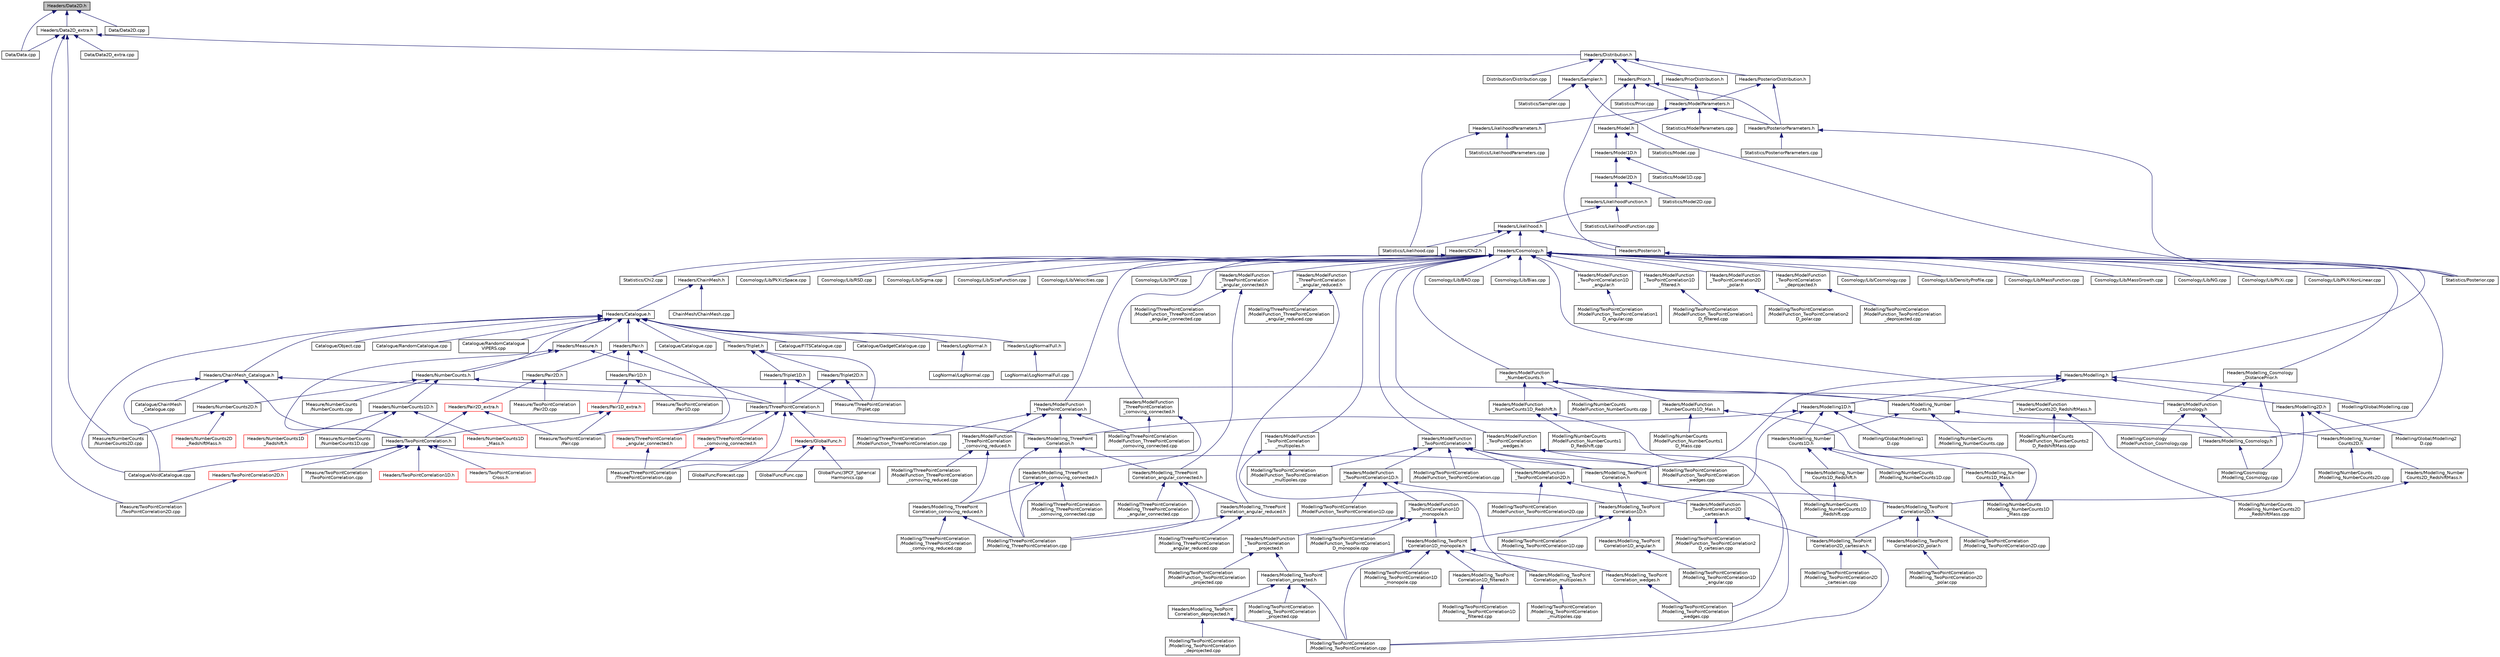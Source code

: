 digraph "Headers/Data2D.h"
{
  edge [fontname="Helvetica",fontsize="10",labelfontname="Helvetica",labelfontsize="10"];
  node [fontname="Helvetica",fontsize="10",shape=record];
  Node35 [label="Headers/Data2D.h",height=0.2,width=0.4,color="black", fillcolor="grey75", style="filled", fontcolor="black"];
  Node35 -> Node36 [dir="back",color="midnightblue",fontsize="10",style="solid",fontname="Helvetica"];
  Node36 [label="Data/Data.cpp",height=0.2,width=0.4,color="black", fillcolor="white", style="filled",URL="$d8/db3/Data_8cpp.html",tooltip="Methods of the class Data. "];
  Node35 -> Node37 [dir="back",color="midnightblue",fontsize="10",style="solid",fontname="Helvetica"];
  Node37 [label="Data/Data2D.cpp",height=0.2,width=0.4,color="black", fillcolor="white", style="filled",URL="$dd/d6b/Data2D_8cpp.html",tooltip="Methods of the class Data2D. "];
  Node35 -> Node38 [dir="back",color="midnightblue",fontsize="10",style="solid",fontname="Helvetica"];
  Node38 [label="Headers/Data2D_extra.h",height=0.2,width=0.4,color="black", fillcolor="white", style="filled",URL="$db/db1/Data2D__extra_8h.html",tooltip="The class Data2D_extra. "];
  Node38 -> Node36 [dir="back",color="midnightblue",fontsize="10",style="solid",fontname="Helvetica"];
  Node38 -> Node39 [dir="back",color="midnightblue",fontsize="10",style="solid",fontname="Helvetica"];
  Node39 [label="Data/Data2D_extra.cpp",height=0.2,width=0.4,color="black", fillcolor="white", style="filled",URL="$df/d8a/Data2D__extra_8cpp.html",tooltip="Methods of the class Data2D_extra. "];
  Node38 -> Node40 [dir="back",color="midnightblue",fontsize="10",style="solid",fontname="Helvetica"];
  Node40 [label="Headers/Distribution.h",height=0.2,width=0.4,color="black", fillcolor="white", style="filled",URL="$d5/d4d/Distribution_8h.html",tooltip="The class Distribution. "];
  Node40 -> Node41 [dir="back",color="midnightblue",fontsize="10",style="solid",fontname="Helvetica"];
  Node41 [label="Distribution/Distribution.cpp",height=0.2,width=0.4,color="black", fillcolor="white", style="filled",URL="$dd/da2/Distribution_8cpp.html",tooltip="Methods of the class Distribution. "];
  Node40 -> Node42 [dir="back",color="midnightblue",fontsize="10",style="solid",fontname="Helvetica"];
  Node42 [label="Headers/Prior.h",height=0.2,width=0.4,color="black", fillcolor="white", style="filled",URL="$d8/de3/Prior_8h.html",tooltip="The class Prior. "];
  Node42 -> Node43 [dir="back",color="midnightblue",fontsize="10",style="solid",fontname="Helvetica"];
  Node43 [label="Headers/ModelParameters.h",height=0.2,width=0.4,color="black", fillcolor="white", style="filled",URL="$dc/d6a/ModelParameters_8h.html",tooltip="The class ModelParameters. "];
  Node43 -> Node44 [dir="back",color="midnightblue",fontsize="10",style="solid",fontname="Helvetica"];
  Node44 [label="Headers/Model.h",height=0.2,width=0.4,color="black", fillcolor="white", style="filled",URL="$d3/d5a/Model_8h.html",tooltip="The class Model. "];
  Node44 -> Node45 [dir="back",color="midnightblue",fontsize="10",style="solid",fontname="Helvetica"];
  Node45 [label="Headers/Model1D.h",height=0.2,width=0.4,color="black", fillcolor="white", style="filled",URL="$d9/d12/Model1D_8h.html",tooltip="The class Model1D. "];
  Node45 -> Node46 [dir="back",color="midnightblue",fontsize="10",style="solid",fontname="Helvetica"];
  Node46 [label="Headers/Model2D.h",height=0.2,width=0.4,color="black", fillcolor="white", style="filled",URL="$d7/de6/Model2D_8h.html",tooltip="The class Model2D. "];
  Node46 -> Node47 [dir="back",color="midnightblue",fontsize="10",style="solid",fontname="Helvetica"];
  Node47 [label="Headers/LikelihoodFunction.h",height=0.2,width=0.4,color="black", fillcolor="white", style="filled",URL="$dd/ded/LikelihoodFunction_8h.html",tooltip="Likelihood function. "];
  Node47 -> Node48 [dir="back",color="midnightblue",fontsize="10",style="solid",fontname="Helvetica"];
  Node48 [label="Headers/Likelihood.h",height=0.2,width=0.4,color="black", fillcolor="white", style="filled",URL="$db/dd8/Likelihood_8h.html",tooltip="The class Likelihood. "];
  Node48 -> Node49 [dir="back",color="midnightblue",fontsize="10",style="solid",fontname="Helvetica"];
  Node49 [label="Headers/Cosmology.h",height=0.2,width=0.4,color="black", fillcolor="white", style="filled",URL="$da/dd2/Cosmology_8h.html",tooltip="The class Cosmology. "];
  Node49 -> Node50 [dir="back",color="midnightblue",fontsize="10",style="solid",fontname="Helvetica"];
  Node50 [label="Cosmology/Lib/3PCF.cpp",height=0.2,width=0.4,color="black", fillcolor="white", style="filled",URL="$d4/d2d/3PCF_8cpp.html",tooltip="Methods of the class Cosmology used to model two-point statistics. "];
  Node49 -> Node51 [dir="back",color="midnightblue",fontsize="10",style="solid",fontname="Helvetica"];
  Node51 [label="Cosmology/Lib/BAO.cpp",height=0.2,width=0.4,color="black", fillcolor="white", style="filled",URL="$de/d2d/BAO_8cpp.html",tooltip="Methods of the class Cosmology used to model the BAO. "];
  Node49 -> Node52 [dir="back",color="midnightblue",fontsize="10",style="solid",fontname="Helvetica"];
  Node52 [label="Cosmology/Lib/Bias.cpp",height=0.2,width=0.4,color="black", fillcolor="white", style="filled",URL="$d1/ddc/Bias_8cpp.html",tooltip="Methods of the class Cosmology used to model the bias. "];
  Node49 -> Node53 [dir="back",color="midnightblue",fontsize="10",style="solid",fontname="Helvetica"];
  Node53 [label="Cosmology/Lib/Cosmology.cpp",height=0.2,width=0.4,color="black", fillcolor="white", style="filled",URL="$d1/d67/Cosmology_8cpp.html",tooltip="Generic methods of the class Cosmology. "];
  Node49 -> Node54 [dir="back",color="midnightblue",fontsize="10",style="solid",fontname="Helvetica"];
  Node54 [label="Cosmology/Lib/DensityProfile.cpp",height=0.2,width=0.4,color="black", fillcolor="white", style="filled",URL="$d2/d42/DensityProfile_8cpp.html",tooltip="Methods of the class Cosmology used to model the halo density profile. "];
  Node49 -> Node55 [dir="back",color="midnightblue",fontsize="10",style="solid",fontname="Helvetica"];
  Node55 [label="Cosmology/Lib/MassFunction.cpp",height=0.2,width=0.4,color="black", fillcolor="white", style="filled",URL="$d8/d15/MassFunction_8cpp.html",tooltip="Methods of the class Cosmology used to model the mass function. "];
  Node49 -> Node56 [dir="back",color="midnightblue",fontsize="10",style="solid",fontname="Helvetica"];
  Node56 [label="Cosmology/Lib/MassGrowth.cpp",height=0.2,width=0.4,color="black", fillcolor="white", style="filled",URL="$d5/d53/MassGrowth_8cpp.html",tooltip="Methods of the class Cosmology used to model the cosmic mass accretion history. "];
  Node49 -> Node57 [dir="back",color="midnightblue",fontsize="10",style="solid",fontname="Helvetica"];
  Node57 [label="Cosmology/Lib/NG.cpp",height=0.2,width=0.4,color="black", fillcolor="white", style="filled",URL="$d8/df0/NG_8cpp.html",tooltip="Methods of the class Cosmology for cosmologies with primordial non-Gaussianity. "];
  Node49 -> Node58 [dir="back",color="midnightblue",fontsize="10",style="solid",fontname="Helvetica"];
  Node58 [label="Cosmology/Lib/PkXi.cpp",height=0.2,width=0.4,color="black", fillcolor="white", style="filled",URL="$d1/deb/PkXi_8cpp.html",tooltip="Methods of the class Cosmology used to model two-point statistics. "];
  Node49 -> Node59 [dir="back",color="midnightblue",fontsize="10",style="solid",fontname="Helvetica"];
  Node59 [label="Cosmology/Lib/PkXiNonLinear.cpp",height=0.2,width=0.4,color="black", fillcolor="white", style="filled",URL="$da/db2/PkXiNonLinear_8cpp.html",tooltip="Methods of the class Cosmology used to model two-point statistics. "];
  Node49 -> Node60 [dir="back",color="midnightblue",fontsize="10",style="solid",fontname="Helvetica"];
  Node60 [label="Cosmology/Lib/PkXizSpace.cpp",height=0.2,width=0.4,color="black", fillcolor="white", style="filled",URL="$d6/dc2/PkXizSpace_8cpp.html",tooltip="Methods of the class Cosmology used to model two-point statistics in redshift-space. "];
  Node49 -> Node61 [dir="back",color="midnightblue",fontsize="10",style="solid",fontname="Helvetica"];
  Node61 [label="Cosmology/Lib/RSD.cpp",height=0.2,width=0.4,color="black", fillcolor="white", style="filled",URL="$da/d5e/RSD_8cpp.html",tooltip="Methods of the class Cosmology used to model redshift-space distortions. "];
  Node49 -> Node62 [dir="back",color="midnightblue",fontsize="10",style="solid",fontname="Helvetica"];
  Node62 [label="Cosmology/Lib/Sigma.cpp",height=0.2,width=0.4,color="black", fillcolor="white", style="filled",URL="$d0/dcf/Sigma_8cpp.html",tooltip="Methods of the class Cosmology used to model the amplitude of the matter power spectrum. "];
  Node49 -> Node63 [dir="back",color="midnightblue",fontsize="10",style="solid",fontname="Helvetica"];
  Node63 [label="Cosmology/Lib/SizeFunction.cpp",height=0.2,width=0.4,color="black", fillcolor="white", style="filled",URL="$da/d1b/SizeFunction_8cpp.html",tooltip="Methods of the class Cosmology used to model the mass function. "];
  Node49 -> Node64 [dir="back",color="midnightblue",fontsize="10",style="solid",fontname="Helvetica"];
  Node64 [label="Cosmology/Lib/Velocities.cpp",height=0.2,width=0.4,color="black", fillcolor="white", style="filled",URL="$dc/d5d/Velocities_8cpp.html",tooltip="Methods of the class Cosmology used to model the peculiar velocities. "];
  Node49 -> Node65 [dir="back",color="midnightblue",fontsize="10",style="solid",fontname="Helvetica"];
  Node65 [label="Headers/ChainMesh.h",height=0.2,width=0.4,color="black", fillcolor="white", style="filled",URL="$d9/d73/ChainMesh_8h.html",tooltip="Implementation of the chain-mesh data structure. "];
  Node65 -> Node66 [dir="back",color="midnightblue",fontsize="10",style="solid",fontname="Helvetica"];
  Node66 [label="ChainMesh/ChainMesh.cpp",height=0.2,width=0.4,color="black", fillcolor="white", style="filled",URL="$db/d01/ChainMesh_8cpp.html",tooltip="Methods of the class ChainMesh. "];
  Node65 -> Node67 [dir="back",color="midnightblue",fontsize="10",style="solid",fontname="Helvetica"];
  Node67 [label="Headers/Catalogue.h",height=0.2,width=0.4,color="black", fillcolor="white", style="filled",URL="$d7/d9f/Catalogue_8h.html",tooltip="The class Catalogue. "];
  Node67 -> Node68 [dir="back",color="midnightblue",fontsize="10",style="solid",fontname="Helvetica"];
  Node68 [label="Catalogue/Catalogue.cpp",height=0.2,width=0.4,color="black", fillcolor="white", style="filled",URL="$db/d43/Catalogue_8cpp.html",tooltip="Methods of the class Catalogue. "];
  Node67 -> Node69 [dir="back",color="midnightblue",fontsize="10",style="solid",fontname="Helvetica"];
  Node69 [label="Catalogue/FITSCatalogue.cpp",height=0.2,width=0.4,color="black", fillcolor="white", style="filled",URL="$da/d74/FITSCatalogue_8cpp.html",tooltip="Methods of the class Catalogue to construct catalogues from FITS files. "];
  Node67 -> Node70 [dir="back",color="midnightblue",fontsize="10",style="solid",fontname="Helvetica"];
  Node70 [label="Catalogue/GadgetCatalogue.cpp",height=0.2,width=0.4,color="black", fillcolor="white", style="filled",URL="$da/d46/GadgetCatalogue_8cpp.html",tooltip="Methods of the class Catalogue to construct catalogues. "];
  Node67 -> Node71 [dir="back",color="midnightblue",fontsize="10",style="solid",fontname="Helvetica"];
  Node71 [label="Catalogue/Object.cpp",height=0.2,width=0.4,color="black", fillcolor="white", style="filled",URL="$de/d4f/Object_8cpp.html",tooltip="Methods of the class Object. "];
  Node67 -> Node72 [dir="back",color="midnightblue",fontsize="10",style="solid",fontname="Helvetica"];
  Node72 [label="Catalogue/RandomCatalogue.cpp",height=0.2,width=0.4,color="black", fillcolor="white", style="filled",URL="$d9/dd6/RandomCatalogue_8cpp.html",tooltip="Methods of the class Catalogue to construct random catalogues. "];
  Node67 -> Node73 [dir="back",color="midnightblue",fontsize="10",style="solid",fontname="Helvetica"];
  Node73 [label="Catalogue/RandomCatalogue\lVIPERS.cpp",height=0.2,width=0.4,color="black", fillcolor="white", style="filled",URL="$de/d71/RandomCatalogueVIPERS_8cpp.html",tooltip="Methods of the class Catalogue to construct random catalogues for VIPERS. "];
  Node67 -> Node74 [dir="back",color="midnightblue",fontsize="10",style="solid",fontname="Helvetica"];
  Node74 [label="Catalogue/VoidCatalogue.cpp",height=0.2,width=0.4,color="black", fillcolor="white", style="filled",URL="$db/db6/VoidCatalogue_8cpp.html",tooltip="Methods of the class Catalogue to construct Void catalogues. "];
  Node67 -> Node75 [dir="back",color="midnightblue",fontsize="10",style="solid",fontname="Helvetica"];
  Node75 [label="Headers/ChainMesh_Catalogue.h",height=0.2,width=0.4,color="black", fillcolor="white", style="filled",URL="$dc/d5e/ChainMesh__Catalogue_8h.html",tooltip="Implementation of the chain-mesh data structure. "];
  Node75 -> Node76 [dir="back",color="midnightblue",fontsize="10",style="solid",fontname="Helvetica"];
  Node76 [label="Catalogue/ChainMesh\l_Catalogue.cpp",height=0.2,width=0.4,color="black", fillcolor="white", style="filled",URL="$dc/dde/ChainMesh__Catalogue_8cpp.html",tooltip="Methods of the class ChainMesh_Catalogue. "];
  Node75 -> Node74 [dir="back",color="midnightblue",fontsize="10",style="solid",fontname="Helvetica"];
  Node75 -> Node77 [dir="back",color="midnightblue",fontsize="10",style="solid",fontname="Helvetica"];
  Node77 [label="Headers/ThreePointCorrelation.h",height=0.2,width=0.4,color="black", fillcolor="white", style="filled",URL="$de/d7d/ThreePointCorrelation_8h.html",tooltip="The class ThreePointCorrelation. "];
  Node77 -> Node78 [dir="back",color="midnightblue",fontsize="10",style="solid",fontname="Helvetica"];
  Node78 [label="Headers/GlobalFunc.h",height=0.2,width=0.4,color="red", fillcolor="white", style="filled",URL="$d2/d5c/GlobalFunc_8h.html",tooltip="Generic functions that use one or more classes of the CosmoBolognaLib. "];
  Node78 -> Node79 [dir="back",color="midnightblue",fontsize="10",style="solid",fontname="Helvetica"];
  Node79 [label="GlobalFunc/3PCF_Spherical\lHarmonics.cpp",height=0.2,width=0.4,color="black", fillcolor="white", style="filled",URL="$d7/d70/3PCF__SphericalHarmonics_8cpp.html",tooltip="Temporary function to compute the 3pcf following Slepian, Eisenstein 2015. "];
  Node78 -> Node80 [dir="back",color="midnightblue",fontsize="10",style="solid",fontname="Helvetica"];
  Node80 [label="GlobalFunc/Forecast.cpp",height=0.2,width=0.4,color="black", fillcolor="white", style="filled",URL="$d2/d22/Forecast_8cpp.html",tooltip="Functions to generate mock 2PCF/3PCF signal and provide forecasts. "];
  Node78 -> Node81 [dir="back",color="midnightblue",fontsize="10",style="solid",fontname="Helvetica"];
  Node81 [label="GlobalFunc/Func.cpp",height=0.2,width=0.4,color="black", fillcolor="white", style="filled",URL="$d2/dae/GlobalFunc_2Func_8cpp.html",tooltip="Generic functions that use one or more classes of the CosmoBolognaLib. "];
  Node77 -> Node85 [dir="back",color="midnightblue",fontsize="10",style="solid",fontname="Helvetica"];
  Node85 [label="Headers/Modelling_ThreePoint\lCorrelation.h",height=0.2,width=0.4,color="black", fillcolor="white", style="filled",URL="$d0/dd4/Modelling__ThreePointCorrelation_8h.html",tooltip="The class Modelling_ThreePointCorrelation. "];
  Node85 -> Node86 [dir="back",color="midnightblue",fontsize="10",style="solid",fontname="Helvetica"];
  Node86 [label="Headers/Modelling_ThreePoint\lCorrelation_angular_connected.h",height=0.2,width=0.4,color="black", fillcolor="white", style="filled",URL="$dc/d7c/Modelling__ThreePointCorrelation__angular__connected_8h.html",tooltip="The class Modelling_ThreePointCorrelation_angular_connected. "];
  Node86 -> Node87 [dir="back",color="midnightblue",fontsize="10",style="solid",fontname="Helvetica"];
  Node87 [label="Headers/Modelling_ThreePoint\lCorrelation_angular_reduced.h",height=0.2,width=0.4,color="black", fillcolor="white", style="filled",URL="$d5/d0a/Modelling__ThreePointCorrelation__angular__reduced_8h.html",tooltip="The class Modelling_ThreePointCorrelation_angular_reduced. "];
  Node87 -> Node88 [dir="back",color="midnightblue",fontsize="10",style="solid",fontname="Helvetica"];
  Node88 [label="Modelling/ThreePointCorrelation\l/Modelling_ThreePointCorrelation.cpp",height=0.2,width=0.4,color="black", fillcolor="white", style="filled",URL="$d6/d4c/Modelling__ThreePointCorrelation_8cpp.html",tooltip="Methods of the class Modelling_ThreePointCorrelation, used to model three-point correlation functions..."];
  Node87 -> Node89 [dir="back",color="midnightblue",fontsize="10",style="solid",fontname="Helvetica"];
  Node89 [label="Modelling/ThreePointCorrelation\l/Modelling_ThreePointCorrelation\l_angular_reduced.cpp",height=0.2,width=0.4,color="black", fillcolor="white", style="filled",URL="$d9/d68/Modelling__ThreePointCorrelation__angular__reduced_8cpp.html",tooltip="Methods of the class Modelling_ThreePointCorrelation_angular_reduced. "];
  Node86 -> Node88 [dir="back",color="midnightblue",fontsize="10",style="solid",fontname="Helvetica"];
  Node86 -> Node90 [dir="back",color="midnightblue",fontsize="10",style="solid",fontname="Helvetica"];
  Node90 [label="Modelling/ThreePointCorrelation\l/Modelling_ThreePointCorrelation\l_angular_connected.cpp",height=0.2,width=0.4,color="black", fillcolor="white", style="filled",URL="$d5/d33/Modelling__ThreePointCorrelation__angular__connected_8cpp.html",tooltip="Methods of the class Modelling_ThreePointCorrelation_angular_connected. "];
  Node85 -> Node91 [dir="back",color="midnightblue",fontsize="10",style="solid",fontname="Helvetica"];
  Node91 [label="Headers/Modelling_ThreePoint\lCorrelation_comoving_connected.h",height=0.2,width=0.4,color="black", fillcolor="white", style="filled",URL="$d5/d13/Modelling__ThreePointCorrelation__comoving__connected_8h.html",tooltip="The class Modelling_ThreePointCorrelation_comoving_connected. "];
  Node91 -> Node92 [dir="back",color="midnightblue",fontsize="10",style="solid",fontname="Helvetica"];
  Node92 [label="Headers/Modelling_ThreePoint\lCorrelation_comoving_reduced.h",height=0.2,width=0.4,color="black", fillcolor="white", style="filled",URL="$da/d6c/Modelling__ThreePointCorrelation__comoving__reduced_8h.html",tooltip="The class Modelling_ThreePointCorrelation_comoving_reduced. "];
  Node92 -> Node88 [dir="back",color="midnightblue",fontsize="10",style="solid",fontname="Helvetica"];
  Node92 -> Node93 [dir="back",color="midnightblue",fontsize="10",style="solid",fontname="Helvetica"];
  Node93 [label="Modelling/ThreePointCorrelation\l/Modelling_ThreePointCorrelation\l_comoving_reduced.cpp",height=0.2,width=0.4,color="black", fillcolor="white", style="filled",URL="$df/d6a/Modelling__ThreePointCorrelation__comoving__reduced_8cpp.html",tooltip="Methods of the class Modelling_ThreePointCorrelation_comoving_reduced. "];
  Node91 -> Node88 [dir="back",color="midnightblue",fontsize="10",style="solid",fontname="Helvetica"];
  Node91 -> Node94 [dir="back",color="midnightblue",fontsize="10",style="solid",fontname="Helvetica"];
  Node94 [label="Modelling/ThreePointCorrelation\l/Modelling_ThreePointCorrelation\l_comoving_connected.cpp",height=0.2,width=0.4,color="black", fillcolor="white", style="filled",URL="$df/d0c/Modelling__ThreePointCorrelation__comoving__connected_8cpp.html",tooltip="Methods of the class Modelling_ThreePointCorrelation_comoving_connected. "];
  Node85 -> Node88 [dir="back",color="midnightblue",fontsize="10",style="solid",fontname="Helvetica"];
  Node77 -> Node95 [dir="back",color="midnightblue",fontsize="10",style="solid",fontname="Helvetica"];
  Node95 [label="Headers/ThreePointCorrelation\l_angular_connected.h",height=0.2,width=0.4,color="red", fillcolor="white", style="filled",URL="$d4/dd8/ThreePointCorrelation__angular__connected_8h.html",tooltip="The class ThreePointCorrelation_angular_connected. "];
  Node95 -> Node97 [dir="back",color="midnightblue",fontsize="10",style="solid",fontname="Helvetica"];
  Node97 [label="Measure/ThreePointCorrelation\l/ThreePointCorrelation.cpp",height=0.2,width=0.4,color="black", fillcolor="white", style="filled",URL="$d5/db0/ThreePointCorrelation_8cpp.html",tooltip="Methods of the class ThreePointCorrelation used to measure the three-point correlation function..."];
  Node77 -> Node100 [dir="back",color="midnightblue",fontsize="10",style="solid",fontname="Helvetica"];
  Node100 [label="Headers/ThreePointCorrelation\l_comoving_connected.h",height=0.2,width=0.4,color="red", fillcolor="white", style="filled",URL="$dd/de3/ThreePointCorrelation__comoving__connected_8h.html",tooltip="The class ThreePointCorrelation_comoving_connected. "];
  Node100 -> Node97 [dir="back",color="midnightblue",fontsize="10",style="solid",fontname="Helvetica"];
  Node77 -> Node97 [dir="back",color="midnightblue",fontsize="10",style="solid",fontname="Helvetica"];
  Node75 -> Node104 [dir="back",color="midnightblue",fontsize="10",style="solid",fontname="Helvetica"];
  Node104 [label="Headers/TwoPointCorrelation.h",height=0.2,width=0.4,color="black", fillcolor="white", style="filled",URL="$d0/dd1/TwoPointCorrelation_8h.html",tooltip="The class TwoPointCorrelation. "];
  Node104 -> Node74 [dir="back",color="midnightblue",fontsize="10",style="solid",fontname="Helvetica"];
  Node104 -> Node105 [dir="back",color="midnightblue",fontsize="10",style="solid",fontname="Helvetica"];
  Node105 [label="Headers/Modelling_TwoPoint\lCorrelation.h",height=0.2,width=0.4,color="black", fillcolor="white", style="filled",URL="$df/d38/Modelling__TwoPointCorrelation_8h.html",tooltip="The class Modelling_TwoPointCorrelation. "];
  Node105 -> Node106 [dir="back",color="midnightblue",fontsize="10",style="solid",fontname="Helvetica"];
  Node106 [label="Headers/Modelling_TwoPoint\lCorrelation1D.h",height=0.2,width=0.4,color="black", fillcolor="white", style="filled",URL="$d5/d58/Modelling__TwoPointCorrelation1D_8h.html",tooltip="The class Modelling_TwoPointCorrelation1D. "];
  Node106 -> Node107 [dir="back",color="midnightblue",fontsize="10",style="solid",fontname="Helvetica"];
  Node107 [label="Headers/Modelling_TwoPoint\lCorrelation1D_angular.h",height=0.2,width=0.4,color="black", fillcolor="white", style="filled",URL="$db/dd2/Modelling__TwoPointCorrelation1D__angular_8h.html",tooltip="The class Modelling_TwoPointCorrelation1D_angular. "];
  Node107 -> Node108 [dir="back",color="midnightblue",fontsize="10",style="solid",fontname="Helvetica"];
  Node108 [label="Modelling/TwoPointCorrelation\l/Modelling_TwoPointCorrelation1D\l_angular.cpp",height=0.2,width=0.4,color="black", fillcolor="white", style="filled",URL="$dc/dbe/Modelling__TwoPointCorrelation1D__angular_8cpp.html",tooltip="Methods of the class Modelling_TwoPointCorrelation1D_angular. "];
  Node106 -> Node109 [dir="back",color="midnightblue",fontsize="10",style="solid",fontname="Helvetica"];
  Node109 [label="Headers/Modelling_TwoPoint\lCorrelation1D_monopole.h",height=0.2,width=0.4,color="black", fillcolor="white", style="filled",URL="$d2/d89/Modelling__TwoPointCorrelation1D__monopole_8h.html",tooltip="The class Modelling_TwoPointCorrelation1D_monopole. "];
  Node109 -> Node110 [dir="back",color="midnightblue",fontsize="10",style="solid",fontname="Helvetica"];
  Node110 [label="Headers/Modelling_TwoPoint\lCorrelation1D_filtered.h",height=0.2,width=0.4,color="black", fillcolor="white", style="filled",URL="$da/d43/Modelling__TwoPointCorrelation1D__filtered_8h.html",tooltip="The class Modelling_TwoPointCorrelation1D_filtered. "];
  Node110 -> Node111 [dir="back",color="midnightblue",fontsize="10",style="solid",fontname="Helvetica"];
  Node111 [label="Modelling/TwoPointCorrelation\l/Modelling_TwoPointCorrelation1D\l_filtered.cpp",height=0.2,width=0.4,color="black", fillcolor="white", style="filled",URL="$d8/d0f/Modelling__TwoPointCorrelation1D__filtered_8cpp.html",tooltip="Methods of the class Modelling_TwoPointCorrelation1D_filtered. "];
  Node109 -> Node112 [dir="back",color="midnightblue",fontsize="10",style="solid",fontname="Helvetica"];
  Node112 [label="Headers/Modelling_TwoPoint\lCorrelation_projected.h",height=0.2,width=0.4,color="black", fillcolor="white", style="filled",URL="$dc/d0c/Modelling__TwoPointCorrelation__projected_8h.html",tooltip="The class Modelling_TwoPointCorrelation_projected. "];
  Node112 -> Node113 [dir="back",color="midnightblue",fontsize="10",style="solid",fontname="Helvetica"];
  Node113 [label="Headers/Modelling_TwoPoint\lCorrelation_deprojected.h",height=0.2,width=0.4,color="black", fillcolor="white", style="filled",URL="$d1/dbf/Modelling__TwoPointCorrelation__deprojected_8h.html",tooltip="The class Modelling_TwoPointCorrelatoin_deprojected. "];
  Node113 -> Node114 [dir="back",color="midnightblue",fontsize="10",style="solid",fontname="Helvetica"];
  Node114 [label="Modelling/TwoPointCorrelation\l/Modelling_TwoPointCorrelation.cpp",height=0.2,width=0.4,color="black", fillcolor="white", style="filled",URL="$db/dd4/Modelling__TwoPointCorrelation_8cpp.html",tooltip="Methods of the class Modelling_TwoPointCorrelation. "];
  Node113 -> Node115 [dir="back",color="midnightblue",fontsize="10",style="solid",fontname="Helvetica"];
  Node115 [label="Modelling/TwoPointCorrelation\l/Modelling_TwoPointCorrelation\l_deprojected.cpp",height=0.2,width=0.4,color="black", fillcolor="white", style="filled",URL="$d4/d1e/Modelling__TwoPointCorrelation__deprojected_8cpp.html",tooltip="Methods of the class Modelling_TwoPointCorrelation_deprojected. "];
  Node112 -> Node114 [dir="back",color="midnightblue",fontsize="10",style="solid",fontname="Helvetica"];
  Node112 -> Node116 [dir="back",color="midnightblue",fontsize="10",style="solid",fontname="Helvetica"];
  Node116 [label="Modelling/TwoPointCorrelation\l/Modelling_TwoPointCorrelation\l_projected.cpp",height=0.2,width=0.4,color="black", fillcolor="white", style="filled",URL="$d2/de6/Modelling__TwoPointCorrelation__projected_8cpp.html",tooltip="Methods of the class Modelling_TwoPointCorrelation_projected. "];
  Node109 -> Node117 [dir="back",color="midnightblue",fontsize="10",style="solid",fontname="Helvetica"];
  Node117 [label="Headers/Modelling_TwoPoint\lCorrelation_multipoles.h",height=0.2,width=0.4,color="black", fillcolor="white", style="filled",URL="$db/d5d/Modelling__TwoPointCorrelation__multipoles_8h.html",tooltip="The class Modelling_TwoPointCorrelation_multipoles. "];
  Node117 -> Node118 [dir="back",color="midnightblue",fontsize="10",style="solid",fontname="Helvetica"];
  Node118 [label="Modelling/TwoPointCorrelation\l/Modelling_TwoPointCorrelation\l_multipoles.cpp",height=0.2,width=0.4,color="black", fillcolor="white", style="filled",URL="$d5/dc2/Modelling__TwoPointCorrelation__multipoles_8cpp.html",tooltip="Methods of the class Modelling_TwoPointCorrelation_multipoles. "];
  Node109 -> Node119 [dir="back",color="midnightblue",fontsize="10",style="solid",fontname="Helvetica"];
  Node119 [label="Headers/Modelling_TwoPoint\lCorrelation_wedges.h",height=0.2,width=0.4,color="black", fillcolor="white", style="filled",URL="$d1/d72/Modelling__TwoPointCorrelation__wedges_8h.html",tooltip="The class Modelling_TwoPointCorrelatoin_wedges. "];
  Node119 -> Node120 [dir="back",color="midnightblue",fontsize="10",style="solid",fontname="Helvetica"];
  Node120 [label="Modelling/TwoPointCorrelation\l/Modelling_TwoPointCorrelation\l_wedges.cpp",height=0.2,width=0.4,color="black", fillcolor="white", style="filled",URL="$d9/d93/Modelling__TwoPointCorrelation__wedges_8cpp.html",tooltip="Methods of the class Modelling_TwoPointCorrelation_wedges. "];
  Node109 -> Node114 [dir="back",color="midnightblue",fontsize="10",style="solid",fontname="Helvetica"];
  Node109 -> Node121 [dir="back",color="midnightblue",fontsize="10",style="solid",fontname="Helvetica"];
  Node121 [label="Modelling/TwoPointCorrelation\l/Modelling_TwoPointCorrelation1D\l_monopole.cpp",height=0.2,width=0.4,color="black", fillcolor="white", style="filled",URL="$d5/dae/Modelling__TwoPointCorrelation1D__monopole_8cpp.html",tooltip="Methods of the class Modelling_TwoPointCorrelation1D_monopole. "];
  Node106 -> Node122 [dir="back",color="midnightblue",fontsize="10",style="solid",fontname="Helvetica"];
  Node122 [label="Modelling/TwoPointCorrelation\l/Modelling_TwoPointCorrelation1D.cpp",height=0.2,width=0.4,color="black", fillcolor="white", style="filled",URL="$dd/d0f/Modelling__TwoPointCorrelation1D_8cpp.html",tooltip="Methods of the class Modelling_TwoPointCorrelation1D. "];
  Node105 -> Node123 [dir="back",color="midnightblue",fontsize="10",style="solid",fontname="Helvetica"];
  Node123 [label="Headers/Modelling_TwoPoint\lCorrelation2D.h",height=0.2,width=0.4,color="black", fillcolor="white", style="filled",URL="$d3/d8a/Modelling__TwoPointCorrelation2D_8h.html",tooltip="The class Modelling_TwoPointCorrelation2D. "];
  Node123 -> Node124 [dir="back",color="midnightblue",fontsize="10",style="solid",fontname="Helvetica"];
  Node124 [label="Headers/Modelling_TwoPoint\lCorrelation2D_cartesian.h",height=0.2,width=0.4,color="black", fillcolor="white", style="filled",URL="$dd/d97/Modelling__TwoPointCorrelation2D__cartesian_8h.html",tooltip="The class Modelling_TwoPointCorrelation2D_cartesian. "];
  Node124 -> Node114 [dir="back",color="midnightblue",fontsize="10",style="solid",fontname="Helvetica"];
  Node124 -> Node125 [dir="back",color="midnightblue",fontsize="10",style="solid",fontname="Helvetica"];
  Node125 [label="Modelling/TwoPointCorrelation\l/Modelling_TwoPointCorrelation2D\l_cartesian.cpp",height=0.2,width=0.4,color="black", fillcolor="white", style="filled",URL="$da/d42/Modelling__TwoPointCorrelation2D__cartesian_8cpp.html",tooltip="Methods of the class Modelling_TwoPointCorrelation_cartesian. "];
  Node123 -> Node126 [dir="back",color="midnightblue",fontsize="10",style="solid",fontname="Helvetica"];
  Node126 [label="Headers/Modelling_TwoPoint\lCorrelation2D_polar.h",height=0.2,width=0.4,color="black", fillcolor="white", style="filled",URL="$d0/d5f/Modelling__TwoPointCorrelation2D__polar_8h.html",tooltip="The class Modelling_TwoPointCorrelation2D_polar. "];
  Node126 -> Node127 [dir="back",color="midnightblue",fontsize="10",style="solid",fontname="Helvetica"];
  Node127 [label="Modelling/TwoPointCorrelation\l/Modelling_TwoPointCorrelation2D\l_polar.cpp",height=0.2,width=0.4,color="black", fillcolor="white", style="filled",URL="$d2/db3/Modelling__TwoPointCorrelation2D__polar_8cpp.html",tooltip="Methods of the class Modelling_TwoPointCorrelation2D_polar. "];
  Node123 -> Node128 [dir="back",color="midnightblue",fontsize="10",style="solid",fontname="Helvetica"];
  Node128 [label="Modelling/TwoPointCorrelation\l/Modelling_TwoPointCorrelation2D.cpp",height=0.2,width=0.4,color="black", fillcolor="white", style="filled",URL="$d4/d7b/Modelling__TwoPointCorrelation2D_8cpp.html",tooltip="Methods of the class Modelling_TwoPointCorrelation2D. "];
  Node105 -> Node114 [dir="back",color="midnightblue",fontsize="10",style="solid",fontname="Helvetica"];
  Node104 -> Node129 [dir="back",color="midnightblue",fontsize="10",style="solid",fontname="Helvetica"];
  Node129 [label="Headers/TwoPointCorrelation1D.h",height=0.2,width=0.4,color="red", fillcolor="white", style="filled",URL="$df/dc1/TwoPointCorrelation1D_8h.html",tooltip="The class TwoPointCorrelation1D. "];
  Node104 -> Node146 [dir="back",color="midnightblue",fontsize="10",style="solid",fontname="Helvetica"];
  Node146 [label="Headers/TwoPointCorrelation2D.h",height=0.2,width=0.4,color="red", fillcolor="white", style="filled",URL="$d0/d3e/TwoPointCorrelation2D_8h.html",tooltip="The class TwoPointCorrelation2D. "];
  Node146 -> Node159 [dir="back",color="midnightblue",fontsize="10",style="solid",fontname="Helvetica"];
  Node159 [label="Measure/TwoPointCorrelation\l/TwoPointCorrelation2D.cpp",height=0.2,width=0.4,color="black", fillcolor="white", style="filled",URL="$de/d3e/TwoPointCorrelation2D_8cpp.html",tooltip="Methods of the class TwoPointCorrelation2D used to measure the monopole of the two-point correlation ..."];
  Node104 -> Node160 [dir="back",color="midnightblue",fontsize="10",style="solid",fontname="Helvetica"];
  Node160 [label="Headers/TwoPointCorrelation\lCross.h",height=0.2,width=0.4,color="red", fillcolor="white", style="filled",URL="$d9/dea/TwoPointCorrelationCross_8h.html",tooltip="The class TwoPointCorrelationCross. "];
  Node104 -> Node133 [dir="back",color="midnightblue",fontsize="10",style="solid",fontname="Helvetica"];
  Node133 [label="Measure/TwoPointCorrelation\l/TwoPointCorrelation.cpp",height=0.2,width=0.4,color="black", fillcolor="white", style="filled",URL="$d1/df0/TwoPointCorrelation_8cpp.html",tooltip="Methods of the class TwoPointCorrelation. "];
  Node67 -> Node162 [dir="back",color="midnightblue",fontsize="10",style="solid",fontname="Helvetica"];
  Node162 [label="Headers/Measure.h",height=0.2,width=0.4,color="black", fillcolor="white", style="filled",URL="$d0/d3d/Measure_8h.html",tooltip="The class Measure. "];
  Node162 -> Node77 [dir="back",color="midnightblue",fontsize="10",style="solid",fontname="Helvetica"];
  Node162 -> Node163 [dir="back",color="midnightblue",fontsize="10",style="solid",fontname="Helvetica"];
  Node163 [label="Headers/NumberCounts.h",height=0.2,width=0.4,color="black", fillcolor="white", style="filled",URL="$d5/d38/NumberCounts_8h.html",tooltip="The class NumberCounts. "];
  Node163 -> Node164 [dir="back",color="midnightblue",fontsize="10",style="solid",fontname="Helvetica"];
  Node164 [label="Headers/Modelling_Number\lCounts.h",height=0.2,width=0.4,color="black", fillcolor="white", style="filled",URL="$d3/de8/Modelling__NumberCounts_8h.html",tooltip="The class Modelling_NumberCounts. "];
  Node164 -> Node165 [dir="back",color="midnightblue",fontsize="10",style="solid",fontname="Helvetica"];
  Node165 [label="Headers/Modelling_Number\lCounts1D.h",height=0.2,width=0.4,color="black", fillcolor="white", style="filled",URL="$d6/d8f/Modelling__NumberCounts1D_8h.html",tooltip="The class Modelling_NumberCounts1D. "];
  Node165 -> Node166 [dir="back",color="midnightblue",fontsize="10",style="solid",fontname="Helvetica"];
  Node166 [label="Headers/Modelling_Number\lCounts1D_Mass.h",height=0.2,width=0.4,color="black", fillcolor="white", style="filled",URL="$d3/d6c/Modelling__NumberCounts1D__Mass_8h.html",tooltip="The class Modelling_NumberCounts1D_Mass. "];
  Node166 -> Node167 [dir="back",color="midnightblue",fontsize="10",style="solid",fontname="Helvetica"];
  Node167 [label="Modelling/NumberCounts\l/Modelling_NumberCounts1D\l_Mass.cpp",height=0.2,width=0.4,color="black", fillcolor="white", style="filled",URL="$dd/d97/Modelling__NumberCounts1D__Mass_8cpp.html",tooltip="Methods of the class Modelling_NumberCounts1D_Mass. "];
  Node165 -> Node168 [dir="back",color="midnightblue",fontsize="10",style="solid",fontname="Helvetica"];
  Node168 [label="Headers/Modelling_Number\lCounts1D_Redshift.h",height=0.2,width=0.4,color="black", fillcolor="white", style="filled",URL="$da/d3c/Modelling__NumberCounts1D__Redshift_8h.html",tooltip="The class Modelling_NumberCounts1D_Redshift. "];
  Node168 -> Node169 [dir="back",color="midnightblue",fontsize="10",style="solid",fontname="Helvetica"];
  Node169 [label="Modelling/NumberCounts\l/Modelling_NumberCounts1D\l_Redshift.cpp",height=0.2,width=0.4,color="black", fillcolor="white", style="filled",URL="$df/d6c/Modelling__NumberCounts1D__Redshift_8cpp.html",tooltip="Methods of the class Modelling_NumberCounts1D_Redshift. "];
  Node165 -> Node170 [dir="back",color="midnightblue",fontsize="10",style="solid",fontname="Helvetica"];
  Node170 [label="Modelling/NumberCounts\l/Modelling_NumberCounts1D.cpp",height=0.2,width=0.4,color="black", fillcolor="white", style="filled",URL="$d5/dd4/Modelling__NumberCounts1D_8cpp.html",tooltip="Methods of the class Modelling_NumberCounts1D. "];
  Node164 -> Node171 [dir="back",color="midnightblue",fontsize="10",style="solid",fontname="Helvetica"];
  Node171 [label="Headers/Modelling_Number\lCounts2D.h",height=0.2,width=0.4,color="black", fillcolor="white", style="filled",URL="$d1/d18/Modelling__NumberCounts2D_8h.html",tooltip="The class Modelling_NumberCounts2D. "];
  Node171 -> Node172 [dir="back",color="midnightblue",fontsize="10",style="solid",fontname="Helvetica"];
  Node172 [label="Headers/Modelling_Number\lCounts2D_RedshiftMass.h",height=0.2,width=0.4,color="black", fillcolor="white", style="filled",URL="$de/db9/Modelling__NumberCounts2D__RedshiftMass_8h.html",tooltip="The class Modelling_NumberCounts2D_RedshiftMass. "];
  Node172 -> Node173 [dir="back",color="midnightblue",fontsize="10",style="solid",fontname="Helvetica"];
  Node173 [label="Modelling/NumberCounts\l/Modelling_NumberCounts2D\l_RedshiftMass.cpp",height=0.2,width=0.4,color="black", fillcolor="white", style="filled",URL="$dd/dba/Modelling__NumberCounts2D__RedshiftMass_8cpp.html",tooltip="Methods of the class Modelling_NumberCounts2D_RedshiftMass. "];
  Node171 -> Node174 [dir="back",color="midnightblue",fontsize="10",style="solid",fontname="Helvetica"];
  Node174 [label="Modelling/NumberCounts\l/Modelling_NumberCounts2D.cpp",height=0.2,width=0.4,color="black", fillcolor="white", style="filled",URL="$d7/d30/Modelling__NumberCounts2D_8cpp.html",tooltip="Methods of the class Modelling_NumberCounts2D. "];
  Node164 -> Node175 [dir="back",color="midnightblue",fontsize="10",style="solid",fontname="Helvetica"];
  Node175 [label="Modelling/NumberCounts\l/Modelling_NumberCounts.cpp",height=0.2,width=0.4,color="black", fillcolor="white", style="filled",URL="$dc/d1b/Modelling__NumberCounts_8cpp.html",tooltip="Methods of the class Modelling_NumberCounts. "];
  Node163 -> Node176 [dir="back",color="midnightblue",fontsize="10",style="solid",fontname="Helvetica"];
  Node176 [label="Headers/NumberCounts1D.h",height=0.2,width=0.4,color="black", fillcolor="white", style="filled",URL="$d6/dec/NumberCounts1D_8h.html",tooltip="The class NumberCounts1D. "];
  Node176 -> Node177 [dir="back",color="midnightblue",fontsize="10",style="solid",fontname="Helvetica"];
  Node177 [label="Headers/NumberCounts1D\l_Mass.h",height=0.2,width=0.4,color="red", fillcolor="white", style="filled",URL="$d8/d3a/NumberCounts1D__Mass_8h.html",tooltip="The class NumberCounts1D_Mass. "];
  Node176 -> Node179 [dir="back",color="midnightblue",fontsize="10",style="solid",fontname="Helvetica"];
  Node179 [label="Headers/NumberCounts1D\l_Redshift.h",height=0.2,width=0.4,color="red", fillcolor="white", style="filled",URL="$db/d83/NumberCounts1D__Redshift_8h.html",tooltip="The class NumberCounts1D_Redshift. "];
  Node176 -> Node181 [dir="back",color="midnightblue",fontsize="10",style="solid",fontname="Helvetica"];
  Node181 [label="Measure/NumberCounts\l/NumberCounts1D.cpp",height=0.2,width=0.4,color="black", fillcolor="white", style="filled",URL="$d0/d75/NumberCounts1D_8cpp.html",tooltip="Methods of the class NumberCounts1D. "];
  Node163 -> Node182 [dir="back",color="midnightblue",fontsize="10",style="solid",fontname="Helvetica"];
  Node182 [label="Headers/NumberCounts2D.h",height=0.2,width=0.4,color="black", fillcolor="white", style="filled",URL="$d2/ddf/NumberCounts2D_8h.html",tooltip="The class NumberCounts2D. "];
  Node182 -> Node183 [dir="back",color="midnightblue",fontsize="10",style="solid",fontname="Helvetica"];
  Node183 [label="Headers/NumberCounts2D\l_RedshiftMass.h",height=0.2,width=0.4,color="red", fillcolor="white", style="filled",URL="$d3/de3/NumberCounts2D__RedshiftMass_8h.html",tooltip="The class NumberCounts2D_RedshiftMass. "];
  Node182 -> Node185 [dir="back",color="midnightblue",fontsize="10",style="solid",fontname="Helvetica"];
  Node185 [label="Measure/NumberCounts\l/NumberCounts2D.cpp",height=0.2,width=0.4,color="black", fillcolor="white", style="filled",URL="$d1/d7d/NumberCounts2D_8cpp.html",tooltip="Methods of the class NumberCounts2D. "];
  Node163 -> Node186 [dir="back",color="midnightblue",fontsize="10",style="solid",fontname="Helvetica"];
  Node186 [label="Measure/NumberCounts\l/NumberCounts.cpp",height=0.2,width=0.4,color="black", fillcolor="white", style="filled",URL="$dd/d21/NumberCounts_8cpp.html",tooltip="Methods of the class NumberCounts. "];
  Node162 -> Node104 [dir="back",color="midnightblue",fontsize="10",style="solid",fontname="Helvetica"];
  Node67 -> Node187 [dir="back",color="midnightblue",fontsize="10",style="solid",fontname="Helvetica"];
  Node187 [label="Headers/Triplet.h",height=0.2,width=0.4,color="black", fillcolor="white", style="filled",URL="$dd/dcb/Triplet_8h.html",tooltip="The class Triplet. "];
  Node187 -> Node188 [dir="back",color="midnightblue",fontsize="10",style="solid",fontname="Helvetica"];
  Node188 [label="Headers/Triplet1D.h",height=0.2,width=0.4,color="black", fillcolor="white", style="filled",URL="$db/d1d/Triplet1D_8h.html",tooltip="The class Triplet1D. "];
  Node188 -> Node77 [dir="back",color="midnightblue",fontsize="10",style="solid",fontname="Helvetica"];
  Node188 -> Node189 [dir="back",color="midnightblue",fontsize="10",style="solid",fontname="Helvetica"];
  Node189 [label="Measure/ThreePointCorrelation\l/Triplet.cpp",height=0.2,width=0.4,color="black", fillcolor="white", style="filled",URL="$d2/d84/Triplet_8cpp.html",tooltip="Methods of the class Triplet. "];
  Node187 -> Node190 [dir="back",color="midnightblue",fontsize="10",style="solid",fontname="Helvetica"];
  Node190 [label="Headers/Triplet2D.h",height=0.2,width=0.4,color="black", fillcolor="white", style="filled",URL="$d9/d69/Triplet2D_8h.html",tooltip="The class Triplet2D. "];
  Node190 -> Node77 [dir="back",color="midnightblue",fontsize="10",style="solid",fontname="Helvetica"];
  Node190 -> Node189 [dir="back",color="midnightblue",fontsize="10",style="solid",fontname="Helvetica"];
  Node187 -> Node189 [dir="back",color="midnightblue",fontsize="10",style="solid",fontname="Helvetica"];
  Node67 -> Node191 [dir="back",color="midnightblue",fontsize="10",style="solid",fontname="Helvetica"];
  Node191 [label="Headers/LogNormal.h",height=0.2,width=0.4,color="black", fillcolor="white", style="filled",URL="$d0/de5/LogNormal_8h.html",tooltip="Implementation of the lognormal data structure. "];
  Node191 -> Node192 [dir="back",color="midnightblue",fontsize="10",style="solid",fontname="Helvetica"];
  Node192 [label="LogNormal/LogNormal.cpp",height=0.2,width=0.4,color="black", fillcolor="white", style="filled",URL="$d7/d63/LogNormal_8cpp.html",tooltip="Functions for the LogNormal data structure. "];
  Node67 -> Node193 [dir="back",color="midnightblue",fontsize="10",style="solid",fontname="Helvetica"];
  Node193 [label="Headers/LogNormalFull.h",height=0.2,width=0.4,color="black", fillcolor="white", style="filled",URL="$d0/d05/LogNormalFull_8h.html",tooltip="Implementation of the lognormal data structure. "];
  Node193 -> Node194 [dir="back",color="midnightblue",fontsize="10",style="solid",fontname="Helvetica"];
  Node194 [label="LogNormal/LogNormalFull.cpp",height=0.2,width=0.4,color="black", fillcolor="white", style="filled",URL="$d0/dc7/LogNormalFull_8cpp.html",tooltip="Functions for the LogNormalFull data structure. "];
  Node67 -> Node163 [dir="back",color="midnightblue",fontsize="10",style="solid",fontname="Helvetica"];
  Node67 -> Node195 [dir="back",color="midnightblue",fontsize="10",style="solid",fontname="Helvetica"];
  Node195 [label="Headers/Pair.h",height=0.2,width=0.4,color="black", fillcolor="white", style="filled",URL="$dc/dba/Pair_8h.html",tooltip="The class Pair. "];
  Node195 -> Node196 [dir="back",color="midnightblue",fontsize="10",style="solid",fontname="Helvetica"];
  Node196 [label="Headers/Pair1D.h",height=0.2,width=0.4,color="black", fillcolor="white", style="filled",URL="$d7/d64/Pair1D_8h.html",tooltip="The classes Pair1D*. "];
  Node196 -> Node197 [dir="back",color="midnightblue",fontsize="10",style="solid",fontname="Helvetica"];
  Node197 [label="Headers/Pair1D_extra.h",height=0.2,width=0.4,color="red", fillcolor="white", style="filled",URL="$d5/dca/Pair1D__extra_8h.html",tooltip="The classes Pair1D_extra*. "];
  Node197 -> Node104 [dir="back",color="midnightblue",fontsize="10",style="solid",fontname="Helvetica"];
  Node197 -> Node198 [dir="back",color="midnightblue",fontsize="10",style="solid",fontname="Helvetica"];
  Node198 [label="Measure/TwoPointCorrelation\l/Pair.cpp",height=0.2,width=0.4,color="black", fillcolor="white", style="filled",URL="$dc/dc5/Pair_8cpp.html",tooltip="Methods of the class Pair. "];
  Node196 -> Node200 [dir="back",color="midnightblue",fontsize="10",style="solid",fontname="Helvetica"];
  Node200 [label="Measure/TwoPointCorrelation\l/Pair1D.cpp",height=0.2,width=0.4,color="black", fillcolor="white", style="filled",URL="$df/d58/Pair1D_8cpp.html",tooltip="Methods of the classes Pair1D*. "];
  Node195 -> Node201 [dir="back",color="midnightblue",fontsize="10",style="solid",fontname="Helvetica"];
  Node201 [label="Headers/Pair2D.h",height=0.2,width=0.4,color="black", fillcolor="white", style="filled",URL="$d7/da7/Pair2D_8h.html",tooltip="The classes Pair2D*. "];
  Node201 -> Node202 [dir="back",color="midnightblue",fontsize="10",style="solid",fontname="Helvetica"];
  Node202 [label="Headers/Pair2D_extra.h",height=0.2,width=0.4,color="red", fillcolor="white", style="filled",URL="$d8/d36/Pair2D__extra_8h.html",tooltip="The classes Pair2D_extra*. "];
  Node202 -> Node104 [dir="back",color="midnightblue",fontsize="10",style="solid",fontname="Helvetica"];
  Node202 -> Node198 [dir="back",color="midnightblue",fontsize="10",style="solid",fontname="Helvetica"];
  Node201 -> Node204 [dir="back",color="midnightblue",fontsize="10",style="solid",fontname="Helvetica"];
  Node204 [label="Measure/TwoPointCorrelation\l/Pair2D.cpp",height=0.2,width=0.4,color="black", fillcolor="white", style="filled",URL="$d3/d8f/Pair2D_8cpp.html",tooltip="Methods of the classes Pair2D*. "];
  Node195 -> Node198 [dir="back",color="midnightblue",fontsize="10",style="solid",fontname="Helvetica"];
  Node49 -> Node205 [dir="back",color="midnightblue",fontsize="10",style="solid",fontname="Helvetica"];
  Node205 [label="Headers/ModelFunction\l_Cosmology.h",height=0.2,width=0.4,color="black", fillcolor="white", style="filled",URL="$d0/de9/ModelFunction__Cosmology_8h.html",tooltip="Global functions to model two-point correlation functions of any type. "];
  Node205 -> Node206 [dir="back",color="midnightblue",fontsize="10",style="solid",fontname="Helvetica"];
  Node206 [label="Headers/Modelling_Cosmology.h",height=0.2,width=0.4,color="black", fillcolor="white", style="filled",URL="$dc/d47/Modelling__Cosmology_8h.html",tooltip="The class Modelling_Cosmology. "];
  Node206 -> Node207 [dir="back",color="midnightblue",fontsize="10",style="solid",fontname="Helvetica"];
  Node207 [label="Modelling/Cosmology\l/Modelling_Cosmology.cpp",height=0.2,width=0.4,color="black", fillcolor="white", style="filled",URL="$d5/d9a/Modelling__Cosmology_8cpp.html",tooltip="Methods of the class Modelling_Cosmology. "];
  Node205 -> Node208 [dir="back",color="midnightblue",fontsize="10",style="solid",fontname="Helvetica"];
  Node208 [label="Modelling/Cosmology\l/ModelFunction_Cosmology.cpp",height=0.2,width=0.4,color="black", fillcolor="white", style="filled",URL="$d9/d3f/ModelFunction__Cosmology_8cpp.html",tooltip="Global functions to model cosmological measurements. "];
  Node49 -> Node209 [dir="back",color="midnightblue",fontsize="10",style="solid",fontname="Helvetica"];
  Node209 [label="Headers/Modelling_Cosmology\l_DistancePrior.h",height=0.2,width=0.4,color="black", fillcolor="white", style="filled",URL="$d8/dbd/Modelling__Cosmology__DistancePrior_8h.html",tooltip="The class Modelling_Cosmology. "];
  Node209 -> Node205 [dir="back",color="midnightblue",fontsize="10",style="solid",fontname="Helvetica"];
  Node209 -> Node207 [dir="back",color="midnightblue",fontsize="10",style="solid",fontname="Helvetica"];
  Node49 -> Node210 [dir="back",color="midnightblue",fontsize="10",style="solid",fontname="Helvetica"];
  Node210 [label="Headers/ModelFunction\l_NumberCounts.h",height=0.2,width=0.4,color="black", fillcolor="white", style="filled",URL="$dc/d0c/ModelFunction__NumberCounts_8h.html",tooltip="Global functions to model number counts of any type. "];
  Node210 -> Node211 [dir="back",color="midnightblue",fontsize="10",style="solid",fontname="Helvetica"];
  Node211 [label="Headers/ModelFunction\l_NumberCounts1D_Mass.h",height=0.2,width=0.4,color="black", fillcolor="white", style="filled",URL="$d6/dc2/ModelFunction__NumberCounts1D__Mass_8h.html",tooltip="Global functions to model number counts. "];
  Node211 -> Node212 [dir="back",color="midnightblue",fontsize="10",style="solid",fontname="Helvetica"];
  Node212 [label="Modelling/NumberCounts\l/ModelFunction_NumberCounts1\lD_Mass.cpp",height=0.2,width=0.4,color="black", fillcolor="white", style="filled",URL="$d6/d3e/ModelFunction__NumberCounts1D__Mass_8cpp.html",tooltip="Functions to model the mass number counts. "];
  Node211 -> Node167 [dir="back",color="midnightblue",fontsize="10",style="solid",fontname="Helvetica"];
  Node210 -> Node213 [dir="back",color="midnightblue",fontsize="10",style="solid",fontname="Helvetica"];
  Node213 [label="Headers/ModelFunction\l_NumberCounts1D_Redshift.h",height=0.2,width=0.4,color="black", fillcolor="white", style="filled",URL="$d8/d61/ModelFunction__NumberCounts1D__Redshift_8h.html",tooltip="Global functions to model number counts. "];
  Node213 -> Node214 [dir="back",color="midnightblue",fontsize="10",style="solid",fontname="Helvetica"];
  Node214 [label="Modelling/NumberCounts\l/ModelFunction_NumberCounts1\lD_Redshift.cpp",height=0.2,width=0.4,color="black", fillcolor="white", style="filled",URL="$d7/dae/ModelFunction__NumberCounts1D__Redshift_8cpp.html",tooltip="Functions to model the redshift number counts. "];
  Node213 -> Node169 [dir="back",color="midnightblue",fontsize="10",style="solid",fontname="Helvetica"];
  Node210 -> Node215 [dir="back",color="midnightblue",fontsize="10",style="solid",fontname="Helvetica"];
  Node215 [label="Headers/ModelFunction\l_NumberCounts2D_RedshiftMass.h",height=0.2,width=0.4,color="black", fillcolor="white", style="filled",URL="$d8/dc3/ModelFunction__NumberCounts2D__RedshiftMass_8h.html",tooltip="Global functions to model number counts. "];
  Node215 -> Node216 [dir="back",color="midnightblue",fontsize="10",style="solid",fontname="Helvetica"];
  Node216 [label="Modelling/NumberCounts\l/ModelFunction_NumberCounts2\lD_RedshiftMass.cpp",height=0.2,width=0.4,color="black", fillcolor="white", style="filled",URL="$d7/df6/ModelFunction__NumberCounts2D__RedshiftMass_8cpp.html",tooltip="Functions to model the redshift-mass number counts. "];
  Node215 -> Node173 [dir="back",color="midnightblue",fontsize="10",style="solid",fontname="Helvetica"];
  Node210 -> Node164 [dir="back",color="midnightblue",fontsize="10",style="solid",fontname="Helvetica"];
  Node210 -> Node217 [dir="back",color="midnightblue",fontsize="10",style="solid",fontname="Helvetica"];
  Node217 [label="Modelling/NumberCounts\l/ModelFunction_NumberCounts.cpp",height=0.2,width=0.4,color="black", fillcolor="white", style="filled",URL="$db/d27/ModelFunction__NumberCounts_8cpp.html",tooltip="Functions to model the number counts. "];
  Node49 -> Node218 [dir="back",color="midnightblue",fontsize="10",style="solid",fontname="Helvetica"];
  Node218 [label="Headers/ModelFunction\l_ThreePointCorrelation.h",height=0.2,width=0.4,color="black", fillcolor="white", style="filled",URL="$d6/d29/ModelFunction__ThreePointCorrelation_8h.html",tooltip="Functions to model the three-point correlation function. "];
  Node218 -> Node219 [dir="back",color="midnightblue",fontsize="10",style="solid",fontname="Helvetica"];
  Node219 [label="Headers/ModelFunction\l_ThreePointCorrelation\l_comoving_reduced.h",height=0.2,width=0.4,color="black", fillcolor="white", style="filled",URL="$dd/db4/ModelFunction__ThreePointCorrelation__comoving__reduced_8h.html",tooltip="Functions to model the reduced three-point correlation function in comoving coordinates. "];
  Node219 -> Node92 [dir="back",color="midnightblue",fontsize="10",style="solid",fontname="Helvetica"];
  Node219 -> Node220 [dir="back",color="midnightblue",fontsize="10",style="solid",fontname="Helvetica"];
  Node220 [label="Modelling/ThreePointCorrelation\l/ModelFunction_ThreePointCorrelation\l_comoving_reduced.cpp",height=0.2,width=0.4,color="black", fillcolor="white", style="filled",URL="$d3/dda/ModelFunction__ThreePointCorrelation__comoving__reduced_8cpp.html",tooltip="Functions to model the reduced three-point correlation function in comoving coordinates. "];
  Node218 -> Node85 [dir="back",color="midnightblue",fontsize="10",style="solid",fontname="Helvetica"];
  Node218 -> Node221 [dir="back",color="midnightblue",fontsize="10",style="solid",fontname="Helvetica"];
  Node221 [label="Modelling/ThreePointCorrelation\l/ModelFunction_ThreePointCorrelation.cpp",height=0.2,width=0.4,color="black", fillcolor="white", style="filled",URL="$da/d08/ModelFunction__ThreePointCorrelation_8cpp.html",tooltip="Functions to model the three-point correlation function. "];
  Node218 -> Node222 [dir="back",color="midnightblue",fontsize="10",style="solid",fontname="Helvetica"];
  Node222 [label="Modelling/ThreePointCorrelation\l/ModelFunction_ThreePointCorrelation\l_comoving_connected.cpp",height=0.2,width=0.4,color="black", fillcolor="white", style="filled",URL="$db/d40/ModelFunction__ThreePointCorrelation__comoving__connected_8cpp.html",tooltip="Functions to model the connected three-point correlation function in comoving coordinates. "];
  Node49 -> Node223 [dir="back",color="midnightblue",fontsize="10",style="solid",fontname="Helvetica"];
  Node223 [label="Headers/ModelFunction\l_ThreePointCorrelation\l_angular_connected.h",height=0.2,width=0.4,color="black", fillcolor="white", style="filled",URL="$d0/d27/ModelFunction__ThreePointCorrelation__angular__connected_8h.html",tooltip="Functions to model the connected three-point correlation function in angular coordinates. "];
  Node223 -> Node86 [dir="back",color="midnightblue",fontsize="10",style="solid",fontname="Helvetica"];
  Node223 -> Node224 [dir="back",color="midnightblue",fontsize="10",style="solid",fontname="Helvetica"];
  Node224 [label="Modelling/ThreePointCorrelation\l/ModelFunction_ThreePointCorrelation\l_angular_connected.cpp",height=0.2,width=0.4,color="black", fillcolor="white", style="filled",URL="$d8/d30/ModelFunction__ThreePointCorrelation__angular__connected_8cpp.html",tooltip="Functions to model the connected three-point correlation function in angular coordinates. "];
  Node49 -> Node225 [dir="back",color="midnightblue",fontsize="10",style="solid",fontname="Helvetica"];
  Node225 [label="Headers/ModelFunction\l_ThreePointCorrelation\l_angular_reduced.h",height=0.2,width=0.4,color="black", fillcolor="white", style="filled",URL="$d2/d9b/ModelFunction__ThreePointCorrelation__angular__reduced_8h.html",tooltip="Functions to model the reduced three-point correlation function in angular coordinates. "];
  Node225 -> Node87 [dir="back",color="midnightblue",fontsize="10",style="solid",fontname="Helvetica"];
  Node225 -> Node226 [dir="back",color="midnightblue",fontsize="10",style="solid",fontname="Helvetica"];
  Node226 [label="Modelling/ThreePointCorrelation\l/ModelFunction_ThreePointCorrelation\l_angular_reduced.cpp",height=0.2,width=0.4,color="black", fillcolor="white", style="filled",URL="$d7/da5/ModelFunction__ThreePointCorrelation__angular__reduced_8cpp.html",tooltip="Functions to model the reduced three-point correlation function in angular coordinates. "];
  Node49 -> Node227 [dir="back",color="midnightblue",fontsize="10",style="solid",fontname="Helvetica"];
  Node227 [label="Headers/ModelFunction\l_ThreePointCorrelation\l_comoving_connected.h",height=0.2,width=0.4,color="black", fillcolor="white", style="filled",URL="$d2/d42/ModelFunction__ThreePointCorrelation__comoving__connected_8h.html",tooltip="Functions to model the connected three-point correlation function in comoving coordinates. "];
  Node227 -> Node91 [dir="back",color="midnightblue",fontsize="10",style="solid",fontname="Helvetica"];
  Node227 -> Node222 [dir="back",color="midnightblue",fontsize="10",style="solid",fontname="Helvetica"];
  Node49 -> Node228 [dir="back",color="midnightblue",fontsize="10",style="solid",fontname="Helvetica"];
  Node228 [label="Headers/ModelFunction\l_TwoPointCorrelation.h",height=0.2,width=0.4,color="black", fillcolor="white", style="filled",URL="$d3/d44/ModelFunction__TwoPointCorrelation_8h.html",tooltip="Global functions to model two-point correlation functions of any type. "];
  Node228 -> Node229 [dir="back",color="midnightblue",fontsize="10",style="solid",fontname="Helvetica"];
  Node229 [label="Headers/ModelFunction\l_TwoPointCorrelation1D.h",height=0.2,width=0.4,color="black", fillcolor="white", style="filled",URL="$d9/d33/ModelFunction__TwoPointCorrelation1D_8h.html",tooltip="Global functions to model 1D two-point correlation functions of any type. "];
  Node229 -> Node230 [dir="back",color="midnightblue",fontsize="10",style="solid",fontname="Helvetica"];
  Node230 [label="Headers/ModelFunction\l_TwoPointCorrelation1D\l_monopole.h",height=0.2,width=0.4,color="black", fillcolor="white", style="filled",URL="$d3/dbc/ModelFunction__TwoPointCorrelation1D__monopole_8h.html",tooltip="Global functions to model the monopole of the two-point correlation function. "];
  Node230 -> Node231 [dir="back",color="midnightblue",fontsize="10",style="solid",fontname="Helvetica"];
  Node231 [label="Headers/ModelFunction\l_TwoPointCorrelation\l_projected.h",height=0.2,width=0.4,color="black", fillcolor="white", style="filled",URL="$d7/d63/ModelFunction__TwoPointCorrelation__projected_8h.html",tooltip="Functions to model the projected two-point correlation function. "];
  Node231 -> Node112 [dir="back",color="midnightblue",fontsize="10",style="solid",fontname="Helvetica"];
  Node231 -> Node232 [dir="back",color="midnightblue",fontsize="10",style="solid",fontname="Helvetica"];
  Node232 [label="Modelling/TwoPointCorrelation\l/ModelFunction_TwoPointCorrelation\l_projected.cpp",height=0.2,width=0.4,color="black", fillcolor="white", style="filled",URL="$de/d02/ModelFunction__TwoPointCorrelation__projected_8cpp.html",tooltip="Functions to model the projected two-point correlation function. "];
  Node230 -> Node109 [dir="back",color="midnightblue",fontsize="10",style="solid",fontname="Helvetica"];
  Node230 -> Node233 [dir="back",color="midnightblue",fontsize="10",style="solid",fontname="Helvetica"];
  Node233 [label="Modelling/TwoPointCorrelation\l/ModelFunction_TwoPointCorrelation1\lD_monopole.cpp",height=0.2,width=0.4,color="black", fillcolor="white", style="filled",URL="$d1/dcc/ModelFunction__TwoPointCorrelation1D__monopole_8cpp.html",tooltip="Functions to model the monopole of the two-point correlation function. "];
  Node229 -> Node106 [dir="back",color="midnightblue",fontsize="10",style="solid",fontname="Helvetica"];
  Node229 -> Node234 [dir="back",color="midnightblue",fontsize="10",style="solid",fontname="Helvetica"];
  Node234 [label="Modelling/TwoPointCorrelation\l/ModelFunction_TwoPointCorrelation1D.cpp",height=0.2,width=0.4,color="black", fillcolor="white", style="filled",URL="$d8/d0f/ModelFunction__TwoPointCorrelation1D_8cpp.html",tooltip="Global functions to model 1D two-point correlation functions of any type. "];
  Node228 -> Node235 [dir="back",color="midnightblue",fontsize="10",style="solid",fontname="Helvetica"];
  Node235 [label="Headers/ModelFunction\l_TwoPointCorrelation2D.h",height=0.2,width=0.4,color="black", fillcolor="white", style="filled",URL="$dd/dc5/ModelFunction__TwoPointCorrelation2D_8h.html",tooltip="Global functions to model 2D two-point correlation functions of any type. "];
  Node235 -> Node236 [dir="back",color="midnightblue",fontsize="10",style="solid",fontname="Helvetica"];
  Node236 [label="Headers/ModelFunction\l_TwoPointCorrelation2D\l_cartesian.h",height=0.2,width=0.4,color="black", fillcolor="white", style="filled",URL="$d3/d4f/ModelFunction__TwoPointCorrelation2D__cartesian_8h.html",tooltip="Functions to model the 2D two-point correlation function in Cartesian coordinates. "];
  Node236 -> Node124 [dir="back",color="midnightblue",fontsize="10",style="solid",fontname="Helvetica"];
  Node236 -> Node237 [dir="back",color="midnightblue",fontsize="10",style="solid",fontname="Helvetica"];
  Node237 [label="Modelling/TwoPointCorrelation\l/ModelFunction_TwoPointCorrelation2\lD_cartesian.cpp",height=0.2,width=0.4,color="black", fillcolor="white", style="filled",URL="$d2/d33/ModelFunction__TwoPointCorrelation2D__cartesian_8cpp.html",tooltip="Functions to model the 2D two-point correlation function in Cartesian coordinates. "];
  Node235 -> Node238 [dir="back",color="midnightblue",fontsize="10",style="solid",fontname="Helvetica"];
  Node238 [label="Modelling/TwoPointCorrelation\l/ModelFunction_TwoPointCorrelation2D.cpp",height=0.2,width=0.4,color="black", fillcolor="white", style="filled",URL="$de/dde/ModelFunction__TwoPointCorrelation2D_8cpp.html",tooltip="Global functions to model 2D two-point correlation functions of any type. "];
  Node228 -> Node105 [dir="back",color="midnightblue",fontsize="10",style="solid",fontname="Helvetica"];
  Node228 -> Node239 [dir="back",color="midnightblue",fontsize="10",style="solid",fontname="Helvetica"];
  Node239 [label="Modelling/TwoPointCorrelation\l/ModelFunction_TwoPointCorrelation.cpp",height=0.2,width=0.4,color="black", fillcolor="white", style="filled",URL="$d5/d5e/ModelFunction__TwoPointCorrelation_8cpp.html",tooltip="Global functions to model two-point correlation functions of any type. "];
  Node228 -> Node240 [dir="back",color="midnightblue",fontsize="10",style="solid",fontname="Helvetica"];
  Node240 [label="Modelling/TwoPointCorrelation\l/ModelFunction_TwoPointCorrelation\l_multipoles.cpp",height=0.2,width=0.4,color="black", fillcolor="white", style="filled",URL="$d4/d73/ModelFunction__TwoPointCorrelation__multipoles_8cpp.html",tooltip="Functions to model the multipoles of the two-point correlation function. "];
  Node228 -> Node241 [dir="back",color="midnightblue",fontsize="10",style="solid",fontname="Helvetica"];
  Node241 [label="Modelling/TwoPointCorrelation\l/ModelFunction_TwoPointCorrelation\l_wedges.cpp",height=0.2,width=0.4,color="black", fillcolor="white", style="filled",URL="$da/d92/ModelFunction__TwoPointCorrelation__wedges_8cpp.html",tooltip="Functions to model the wedges of the two-point correlation function. "];
  Node49 -> Node242 [dir="back",color="midnightblue",fontsize="10",style="solid",fontname="Helvetica"];
  Node242 [label="Headers/ModelFunction\l_TwoPointCorrelation1D\l_angular.h",height=0.2,width=0.4,color="black", fillcolor="white", style="filled",URL="$d6/d68/ModelFunction__TwoPointCorrelation1D__angular_8h.html",tooltip="Functions to model the angular two-point correlation function. "];
  Node242 -> Node243 [dir="back",color="midnightblue",fontsize="10",style="solid",fontname="Helvetica"];
  Node243 [label="Modelling/TwoPointCorrelation\l/ModelFunction_TwoPointCorrelation1\lD_angular.cpp",height=0.2,width=0.4,color="black", fillcolor="white", style="filled",URL="$d9/d35/ModelFunction__TwoPointCorrelation1D__angular_8cpp.html",tooltip="Functions to model the angular two-point correlation function. "];
  Node49 -> Node244 [dir="back",color="midnightblue",fontsize="10",style="solid",fontname="Helvetica"];
  Node244 [label="Headers/ModelFunction\l_TwoPointCorrelation1D\l_filtered.h",height=0.2,width=0.4,color="black", fillcolor="white", style="filled",URL="$d6/d9d/ModelFunction__TwoPointCorrelation1D__filtered_8h.html",tooltip="Functions to model the filtered two-point correlation function. "];
  Node244 -> Node245 [dir="back",color="midnightblue",fontsize="10",style="solid",fontname="Helvetica"];
  Node245 [label="Modelling/TwoPointCorrelation\l/ModelFunction_TwoPointCorrelation1\lD_filtered.cpp",height=0.2,width=0.4,color="black", fillcolor="white", style="filled",URL="$d7/d4a/ModelFunction__TwoPointCorrelation1D__filtered_8cpp.html",tooltip="Functions to model the filtered two-point correlation function. "];
  Node49 -> Node246 [dir="back",color="midnightblue",fontsize="10",style="solid",fontname="Helvetica"];
  Node246 [label="Headers/ModelFunction\l_TwoPointCorrelation2D\l_polar.h",height=0.2,width=0.4,color="black", fillcolor="white", style="filled",URL="$d5/d5a/ModelFunction__TwoPointCorrelation2D__polar_8h.html",tooltip="Functions to model the 2D two-point correlation function in polar coordinates. "];
  Node246 -> Node247 [dir="back",color="midnightblue",fontsize="10",style="solid",fontname="Helvetica"];
  Node247 [label="Modelling/TwoPointCorrelation\l/ModelFunction_TwoPointCorrelation2\lD_polar.cpp",height=0.2,width=0.4,color="black", fillcolor="white", style="filled",URL="$d2/d1f/ModelFunction__TwoPointCorrelation2D__polar_8cpp.html",tooltip="Functions to model the 2D two-point correlation function in polar coordinates. "];
  Node49 -> Node248 [dir="back",color="midnightblue",fontsize="10",style="solid",fontname="Helvetica"];
  Node248 [label="Headers/ModelFunction\l_TwoPointCorrelation\l_deprojected.h",height=0.2,width=0.4,color="black", fillcolor="white", style="filled",URL="$d4/dfd/ModelFunction__TwoPointCorrelation__deprojected_8h.html",tooltip="Functions to model the deprojected two-point correlation function. "];
  Node248 -> Node249 [dir="back",color="midnightblue",fontsize="10",style="solid",fontname="Helvetica"];
  Node249 [label="Modelling/TwoPointCorrelation\l/ModelFunction_TwoPointCorrelation\l_deprojected.cpp",height=0.2,width=0.4,color="black", fillcolor="white", style="filled",URL="$d8/d2c/ModelFunction__TwoPointCorrelation__deprojected_8cpp.html",tooltip="Functions to model the deprojected two-point correlation function. "];
  Node49 -> Node250 [dir="back",color="midnightblue",fontsize="10",style="solid",fontname="Helvetica"];
  Node250 [label="Headers/ModelFunction\l_TwoPointCorrelation\l_multipoles.h",height=0.2,width=0.4,color="black", fillcolor="white", style="filled",URL="$dd/d5c/ModelFunction__TwoPointCorrelation__multipoles_8h.html",tooltip="Functions to model the multipoles of the two-point correlation function. "];
  Node250 -> Node117 [dir="back",color="midnightblue",fontsize="10",style="solid",fontname="Helvetica"];
  Node250 -> Node240 [dir="back",color="midnightblue",fontsize="10",style="solid",fontname="Helvetica"];
  Node49 -> Node251 [dir="back",color="midnightblue",fontsize="10",style="solid",fontname="Helvetica"];
  Node251 [label="Headers/ModelFunction\l_TwoPointCorrelation\l_wedges.h",height=0.2,width=0.4,color="black", fillcolor="white", style="filled",URL="$d4/d0d/ModelFunction__TwoPointCorrelation__wedges_8h.html",tooltip="Functions to model the wedges of the two-point correlation function. "];
  Node251 -> Node241 [dir="back",color="midnightblue",fontsize="10",style="solid",fontname="Helvetica"];
  Node251 -> Node120 [dir="back",color="midnightblue",fontsize="10",style="solid",fontname="Helvetica"];
  Node49 -> Node206 [dir="back",color="midnightblue",fontsize="10",style="solid",fontname="Helvetica"];
  Node48 -> Node252 [dir="back",color="midnightblue",fontsize="10",style="solid",fontname="Helvetica"];
  Node252 [label="Headers/Chi2.h",height=0.2,width=0.4,color="black", fillcolor="white", style="filled",URL="$d2/db8/Chi2_8h.html",tooltip="The class Chi2. "];
  Node252 -> Node253 [dir="back",color="midnightblue",fontsize="10",style="solid",fontname="Helvetica"];
  Node253 [label="Statistics/Chi2.cpp",height=0.2,width=0.4,color="black", fillcolor="white", style="filled",URL="$d0/de4/Chi2_8cpp_source.html"];
  Node48 -> Node254 [dir="back",color="midnightblue",fontsize="10",style="solid",fontname="Helvetica"];
  Node254 [label="Headers/Posterior.h",height=0.2,width=0.4,color="black", fillcolor="white", style="filled",URL="$d5/dee/Posterior_8h.html",tooltip="The class Posterior. "];
  Node254 -> Node255 [dir="back",color="midnightblue",fontsize="10",style="solid",fontname="Helvetica"];
  Node255 [label="Headers/Modelling.h",height=0.2,width=0.4,color="black", fillcolor="white", style="filled",URL="$d5/d4c/Modelling_8h.html",tooltip="The class Modelling. "];
  Node255 -> Node256 [dir="back",color="midnightblue",fontsize="10",style="solid",fontname="Helvetica"];
  Node256 [label="Headers/Modelling1D.h",height=0.2,width=0.4,color="black", fillcolor="white", style="filled",URL="$d2/d0a/Modelling1D_8h_source.html"];
  Node256 -> Node206 [dir="back",color="midnightblue",fontsize="10",style="solid",fontname="Helvetica"];
  Node256 -> Node165 [dir="back",color="midnightblue",fontsize="10",style="solid",fontname="Helvetica"];
  Node256 -> Node85 [dir="back",color="midnightblue",fontsize="10",style="solid",fontname="Helvetica"];
  Node256 -> Node106 [dir="back",color="midnightblue",fontsize="10",style="solid",fontname="Helvetica"];
  Node256 -> Node257 [dir="back",color="midnightblue",fontsize="10",style="solid",fontname="Helvetica"];
  Node257 [label="Modelling/Global/Modelling1\lD.cpp",height=0.2,width=0.4,color="black", fillcolor="white", style="filled",URL="$d0/d17/Modelling1D_8cpp.html",tooltip="Methods of the class Modelling1D, used for modelling any kind of measurements. "];
  Node255 -> Node258 [dir="back",color="midnightblue",fontsize="10",style="solid",fontname="Helvetica"];
  Node258 [label="Headers/Modelling2D.h",height=0.2,width=0.4,color="black", fillcolor="white", style="filled",URL="$d6/d6c/Modelling2D_8h.html",tooltip="The class Modelling2D. "];
  Node258 -> Node171 [dir="back",color="midnightblue",fontsize="10",style="solid",fontname="Helvetica"];
  Node258 -> Node123 [dir="back",color="midnightblue",fontsize="10",style="solid",fontname="Helvetica"];
  Node258 -> Node259 [dir="back",color="midnightblue",fontsize="10",style="solid",fontname="Helvetica"];
  Node259 [label="Modelling/Global/Modelling2\lD.cpp",height=0.2,width=0.4,color="black", fillcolor="white", style="filled",URL="$df/db3/Modelling2D_8cpp.html",tooltip="Methods of the class Modelling2D, used for modelling any kind of measurements. "];
  Node255 -> Node164 [dir="back",color="midnightblue",fontsize="10",style="solid",fontname="Helvetica"];
  Node255 -> Node105 [dir="back",color="midnightblue",fontsize="10",style="solid",fontname="Helvetica"];
  Node255 -> Node260 [dir="back",color="midnightblue",fontsize="10",style="solid",fontname="Helvetica"];
  Node260 [label="Modelling/Global/Modelling.cpp",height=0.2,width=0.4,color="black", fillcolor="white", style="filled",URL="$db/d3d/Modelling_8cpp.html",tooltip="Methods of the class Modelling, used for modelling any kind of measurements. "];
  Node254 -> Node261 [dir="back",color="midnightblue",fontsize="10",style="solid",fontname="Helvetica"];
  Node261 [label="Statistics/Posterior.cpp",height=0.2,width=0.4,color="black", fillcolor="white", style="filled",URL="$de/d6a/Posterior_8cpp.html",tooltip="Methods of the class Posterior. "];
  Node48 -> Node262 [dir="back",color="midnightblue",fontsize="10",style="solid",fontname="Helvetica"];
  Node262 [label="Statistics/Likelihood.cpp",height=0.2,width=0.4,color="black", fillcolor="white", style="filled",URL="$d8/da1/Likelihood_8cpp.html",tooltip="Methods of the class Likelihood. "];
  Node47 -> Node263 [dir="back",color="midnightblue",fontsize="10",style="solid",fontname="Helvetica"];
  Node263 [label="Statistics/LikelihoodFunction.cpp",height=0.2,width=0.4,color="black", fillcolor="white", style="filled",URL="$d8/d45/LikelihoodFunction_8cpp.html",tooltip="Implementation of likelihood functions. "];
  Node46 -> Node264 [dir="back",color="midnightblue",fontsize="10",style="solid",fontname="Helvetica"];
  Node264 [label="Statistics/Model2D.cpp",height=0.2,width=0.4,color="black", fillcolor="white", style="filled",URL="$dd/d9c/Model2D_8cpp.html",tooltip="Methods of the class Model2D. "];
  Node45 -> Node265 [dir="back",color="midnightblue",fontsize="10",style="solid",fontname="Helvetica"];
  Node265 [label="Statistics/Model1D.cpp",height=0.2,width=0.4,color="black", fillcolor="white", style="filled",URL="$d4/db8/Model1D_8cpp.html",tooltip="Methods of the class Model1D. "];
  Node44 -> Node266 [dir="back",color="midnightblue",fontsize="10",style="solid",fontname="Helvetica"];
  Node266 [label="Statistics/Model.cpp",height=0.2,width=0.4,color="black", fillcolor="white", style="filled",URL="$dd/d2e/Model_8cpp.html",tooltip="Methods of the class Model. "];
  Node43 -> Node267 [dir="back",color="midnightblue",fontsize="10",style="solid",fontname="Helvetica"];
  Node267 [label="Headers/LikelihoodParameters.h",height=0.2,width=0.4,color="black", fillcolor="white", style="filled",URL="$d4/d84/LikelihoodParameters_8h.html",tooltip="The class LikelihoodParameters. "];
  Node267 -> Node262 [dir="back",color="midnightblue",fontsize="10",style="solid",fontname="Helvetica"];
  Node267 -> Node268 [dir="back",color="midnightblue",fontsize="10",style="solid",fontname="Helvetica"];
  Node268 [label="Statistics/LikelihoodParameters.cpp",height=0.2,width=0.4,color="black", fillcolor="white", style="filled",URL="$dc/d00/LikelihoodParameters_8cpp.html",tooltip="Methods of the class LikelihoodParameters. "];
  Node43 -> Node269 [dir="back",color="midnightblue",fontsize="10",style="solid",fontname="Helvetica"];
  Node269 [label="Headers/PosteriorParameters.h",height=0.2,width=0.4,color="black", fillcolor="white", style="filled",URL="$de/de5/PosteriorParameters_8h.html",tooltip="The class PosteriorParameters. "];
  Node269 -> Node261 [dir="back",color="midnightblue",fontsize="10",style="solid",fontname="Helvetica"];
  Node269 -> Node270 [dir="back",color="midnightblue",fontsize="10",style="solid",fontname="Helvetica"];
  Node270 [label="Statistics/PosteriorParameters.cpp",height=0.2,width=0.4,color="black", fillcolor="white", style="filled",URL="$de/d66/PosteriorParameters_8cpp.html",tooltip="Methods of the class PosteriorParameters. "];
  Node43 -> Node271 [dir="back",color="midnightblue",fontsize="10",style="solid",fontname="Helvetica"];
  Node271 [label="Statistics/ModelParameters.cpp",height=0.2,width=0.4,color="black", fillcolor="white", style="filled",URL="$dd/d0f/ModelParameters_8cpp.html",tooltip="Methods of the class ModelParameters. "];
  Node42 -> Node254 [dir="back",color="midnightblue",fontsize="10",style="solid",fontname="Helvetica"];
  Node42 -> Node269 [dir="back",color="midnightblue",fontsize="10",style="solid",fontname="Helvetica"];
  Node42 -> Node272 [dir="back",color="midnightblue",fontsize="10",style="solid",fontname="Helvetica"];
  Node272 [label="Statistics/Prior.cpp",height=0.2,width=0.4,color="black", fillcolor="white", style="filled",URL="$d8/d8a/Prior_8cpp.html",tooltip="Methods of the class Prior. "];
  Node40 -> Node273 [dir="back",color="midnightblue",fontsize="10",style="solid",fontname="Helvetica"];
  Node273 [label="Headers/PriorDistribution.h",height=0.2,width=0.4,color="black", fillcolor="white", style="filled",URL="$db/d6c/PriorDistribution_8h.html",tooltip="The class PriorDistribution. "];
  Node273 -> Node43 [dir="back",color="midnightblue",fontsize="10",style="solid",fontname="Helvetica"];
  Node40 -> Node274 [dir="back",color="midnightblue",fontsize="10",style="solid",fontname="Helvetica"];
  Node274 [label="Headers/PosteriorDistribution.h",height=0.2,width=0.4,color="black", fillcolor="white", style="filled",URL="$db/dbb/PosteriorDistribution_8h.html",tooltip="The class PosteriorDistribution. "];
  Node274 -> Node43 [dir="back",color="midnightblue",fontsize="10",style="solid",fontname="Helvetica"];
  Node274 -> Node269 [dir="back",color="midnightblue",fontsize="10",style="solid",fontname="Helvetica"];
  Node40 -> Node275 [dir="back",color="midnightblue",fontsize="10",style="solid",fontname="Helvetica"];
  Node275 [label="Headers/Sampler.h",height=0.2,width=0.4,color="black", fillcolor="white", style="filled",URL="$d1/dd5/Sampler_8h.html",tooltip="The class Sampler. "];
  Node275 -> Node261 [dir="back",color="midnightblue",fontsize="10",style="solid",fontname="Helvetica"];
  Node275 -> Node276 [dir="back",color="midnightblue",fontsize="10",style="solid",fontname="Helvetica"];
  Node276 [label="Statistics/Sampler.cpp",height=0.2,width=0.4,color="black", fillcolor="white", style="filled",URL="$d1/dfe/Sampler_8cpp.html",tooltip="Methods of the class Sampler. "];
  Node38 -> Node185 [dir="back",color="midnightblue",fontsize="10",style="solid",fontname="Helvetica"];
  Node38 -> Node159 [dir="back",color="midnightblue",fontsize="10",style="solid",fontname="Helvetica"];
}

